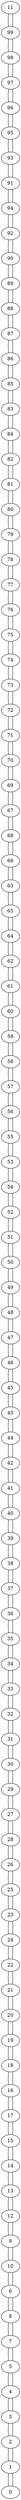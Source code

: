 graph sample {
11 -- 99;
99 -- 11;
99 -- 98;
98 -- 99;
98 -- 97;
97 -- 98;
97 -- 96;
96 -- 97;
96 -- 95;
95 -- 96;
95 -- 93;
93 -- 95;
93 -- 91;
91 -- 93;
91 -- 94;
94 -- 91;
94 -- 92;
92 -- 94;
92 -- 90;
90 -- 92;
90 -- 89;
89 -- 90;
89 -- 88;
88 -- 89;
88 -- 87;
87 -- 88;
87 -- 86;
86 -- 87;
86 -- 85;
85 -- 86;
85 -- 83;
83 -- 85;
83 -- 84;
84 -- 83;
84 -- 82;
82 -- 84;
82 -- 81;
81 -- 82;
81 -- 80;
80 -- 81;
80 -- 79;
79 -- 80;
79 -- 78;
78 -- 79;
78 -- 77;
77 -- 78;
77 -- 76;
76 -- 77;
76 -- 75;
75 -- 76;
75 -- 74;
74 -- 75;
74 -- 73;
73 -- 74;
73 -- 72;
72 -- 73;
72 -- 71;
71 -- 72;
71 -- 70;
70 -- 71;
70 -- 69;
69 -- 70;
69 -- 67;
67 -- 69;
67 -- 68;
68 -- 67;
68 -- 66;
66 -- 68;
66 -- 63;
63 -- 66;
63 -- 65;
65 -- 63;
65 -- 64;
64 -- 65;
64 -- 62;
62 -- 64;
62 -- 61;
61 -- 62;
61 -- 60;
60 -- 61;
60 -- 59;
59 -- 60;
59 -- 58;
58 -- 59;
58 -- 57;
57 -- 58;
57 -- 56;
56 -- 57;
56 -- 55;
55 -- 56;
55 -- 53;
53 -- 55;
53 -- 54;
54 -- 53;
54 -- 52;
52 -- 54;
52 -- 51;
51 -- 52;
51 -- 50;
50 -- 51;
50 -- 49;
49 -- 50;
49 -- 48;
48 -- 49;
48 -- 47;
47 -- 48;
47 -- 46;
46 -- 47;
46 -- 45;
45 -- 46;
45 -- 43;
43 -- 45;
43 -- 44;
44 -- 43;
44 -- 42;
42 -- 44;
42 -- 41;
41 -- 42;
41 -- 40;
40 -- 41;
40 -- 39;
39 -- 40;
39 -- 38;
38 -- 39;
38 -- 37;
37 -- 38;
37 -- 36;
36 -- 37;
36 -- 35;
35 -- 36;
35 -- 34;
34 -- 35;
34 -- 33;
33 -- 34;
33 -- 32;
32 -- 33;
32 -- 31;
31 -- 32;
31 -- 30;
30 -- 31;
30 -- 29;
29 -- 30;
29 -- 27;
27 -- 29;
27 -- 28;
28 -- 27;
28 -- 26;
26 -- 28;
26 -- 25;
25 -- 26;
25 -- 23;
23 -- 25;
23 -- 24;
24 -- 23;
24 -- 22;
22 -- 24;
22 -- 21;
21 -- 22;
21 -- 20;
20 -- 21;
20 -- 19;
19 -- 20;
19 -- 18;
18 -- 19;
18 -- 16;
16 -- 18;
16 -- 17;
17 -- 16;
17 -- 15;
15 -- 17;
15 -- 14;
14 -- 15;
14 -- 13;
13 -- 14;
13 -- 12;
12 -- 13;
12 -- 9;
9 -- 12;
9 -- 10;
10 -- 9;
10 -- 6;
6 -- 10;
6 -- 8;
8 -- 6;
8 -- 7;
7 -- 8;
7 -- 5;
5 -- 7;
5 -- 4;
4 -- 5;
4 -- 3;
3 -- 4;
3 -- 2;
2 -- 3;
2 -- 1;
1 -- 2;
1 -- 0;
0 -- 1;
}